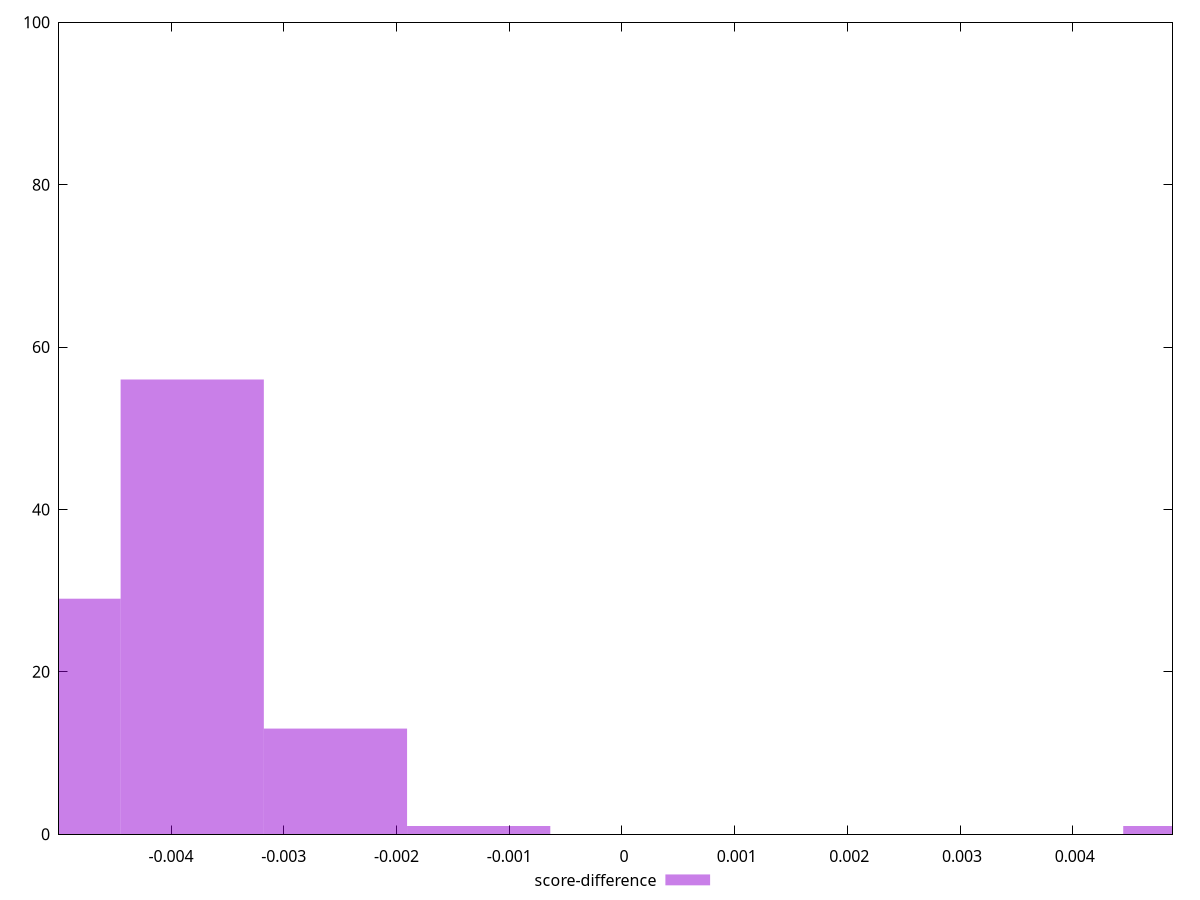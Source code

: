 reset

$scoreDifference <<EOF
-0.0025414628772667176 13
-0.005082925754533435 29
-0.0038121943159000766 56
-0.0012707314386333588 1
0.005082925754533435 1
EOF

set key outside below
set boxwidth 0.0012707314386333588
set xrange [-0.0049941743236184555:0.0048847069344646055]
set yrange [0:100]
set trange [0:100]
set style fill transparent solid 0.5 noborder
set terminal svg size 640, 490 enhanced background rgb 'white'
set output "report_00008_2021-01-22T20:58:29.167/interactive/samples/pages+cached+nointeractive/score-difference/histogram.svg"

plot $scoreDifference title "score-difference" with boxes

reset
